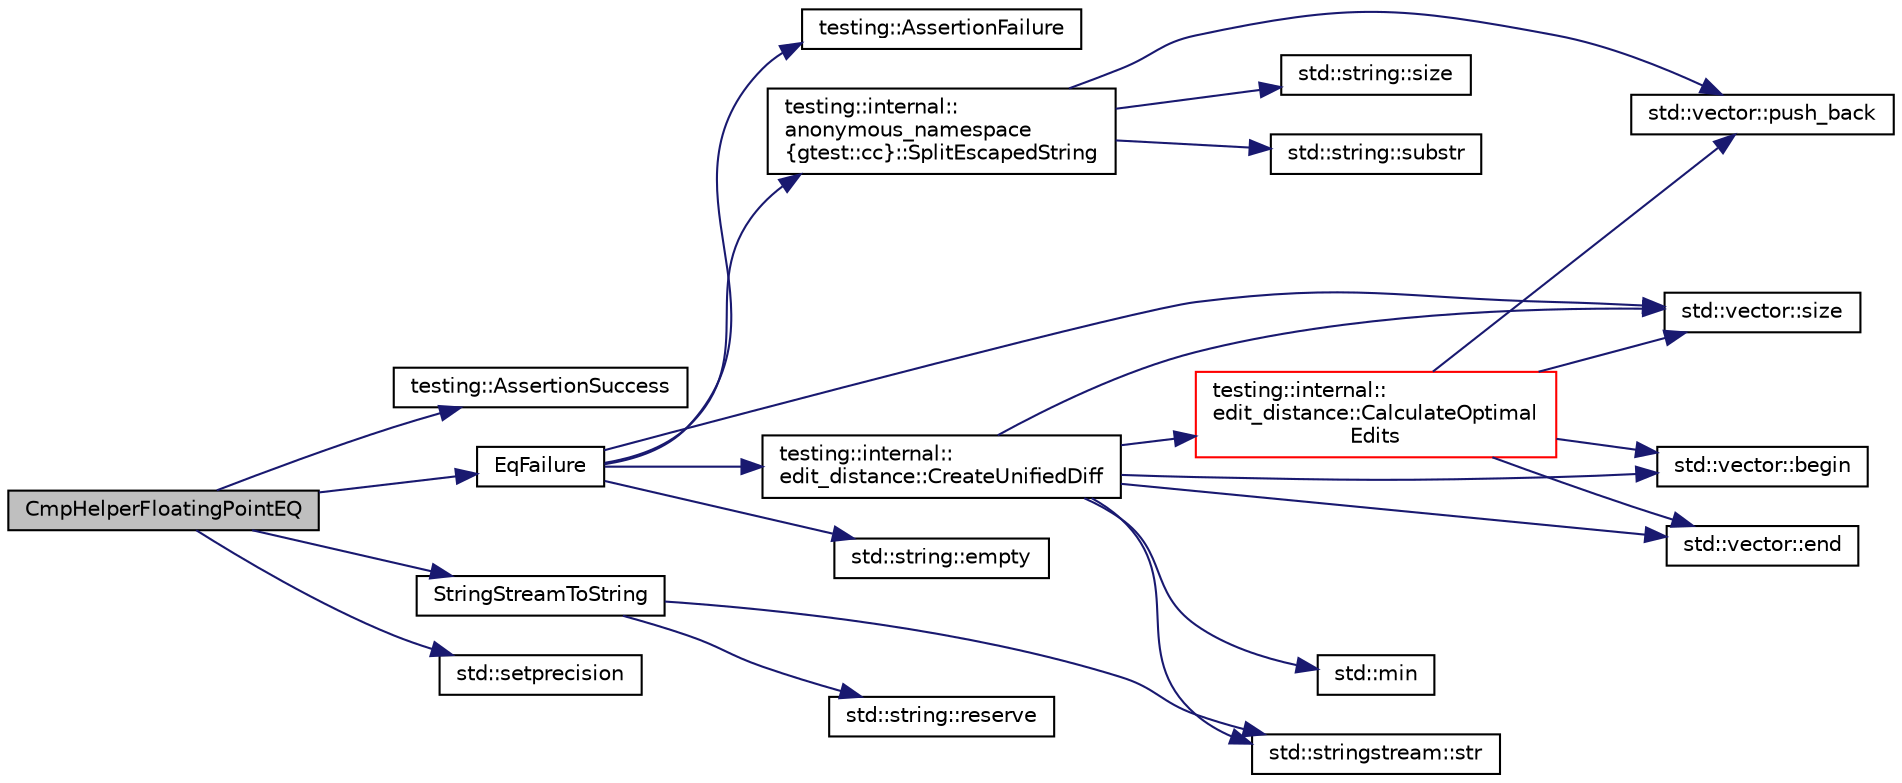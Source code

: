 digraph "CmpHelperFloatingPointEQ"
{
 // INTERACTIVE_SVG=YES
 // LATEX_PDF_SIZE
  bgcolor="transparent";
  edge [fontname="Helvetica",fontsize="10",labelfontname="Helvetica",labelfontsize="10"];
  node [fontname="Helvetica",fontsize="10",shape=record];
  rankdir="LR";
  Node1 [label="CmpHelperFloatingPointEQ",height=0.2,width=0.4,color="black", fillcolor="grey75", style="filled", fontcolor="black",tooltip=" "];
  Node1 -> Node2 [color="midnightblue",fontsize="10",style="solid",fontname="Helvetica"];
  Node2 [label="testing::AssertionSuccess",height=0.2,width=0.4,color="black",URL="$d0/d75/namespacetesting_a537d27ab3cdcde6857e3cc95878f8f4a.html#a537d27ab3cdcde6857e3cc95878f8f4a",tooltip=" "];
  Node1 -> Node3 [color="midnightblue",fontsize="10",style="solid",fontname="Helvetica"];
  Node3 [label="EqFailure",height=0.2,width=0.4,color="black",URL="$d0/da7/namespacetesting_1_1internal_a120b81c390ec6bf851e21ffb141871e5.html#a120b81c390ec6bf851e21ffb141871e5",tooltip=" "];
  Node3 -> Node4 [color="midnightblue",fontsize="10",style="solid",fontname="Helvetica"];
  Node4 [label="testing::AssertionFailure",height=0.2,width=0.4,color="black",URL="$d0/d75/namespacetesting_a8a25612ce946e4ffc6c9b911e7ff6a09.html#a8a25612ce946e4ffc6c9b911e7ff6a09",tooltip=" "];
  Node3 -> Node5 [color="midnightblue",fontsize="10",style="solid",fontname="Helvetica"];
  Node5 [label="testing::internal::\ledit_distance::CreateUnifiedDiff",height=0.2,width=0.4,color="black",URL="$de/dce/namespacetesting_1_1internal_1_1edit__distance_aef01558937d42283a238a7b55baddd11.html#aef01558937d42283a238a7b55baddd11",tooltip=" "];
  Node5 -> Node6 [color="midnightblue",fontsize="10",style="solid",fontname="Helvetica"];
  Node6 [label="std::vector::begin",height=0.2,width=0.4,color="black",URL="/Users/shi-rongliu/html_book_20190607/cppreference-doxygen-web.tag.xml$cpp/container/vector/begin.html#",tooltip=" "];
  Node5 -> Node7 [color="midnightblue",fontsize="10",style="solid",fontname="Helvetica"];
  Node7 [label="testing::internal::\ledit_distance::CalculateOptimal\lEdits",height=0.2,width=0.4,color="red",URL="$de/dce/namespacetesting_1_1internal_1_1edit__distance_a5b69c8f2b38f31e87dabf300d7e46903.html#a5b69c8f2b38f31e87dabf300d7e46903",tooltip=" "];
  Node7 -> Node6 [color="midnightblue",fontsize="10",style="solid",fontname="Helvetica"];
  Node7 -> Node8 [color="midnightblue",fontsize="10",style="solid",fontname="Helvetica"];
  Node8 [label="std::vector::end",height=0.2,width=0.4,color="black",URL="/Users/shi-rongliu/html_book_20190607/cppreference-doxygen-web.tag.xml$cpp/container/vector/end.html#",tooltip=" "];
  Node7 -> Node10 [color="midnightblue",fontsize="10",style="solid",fontname="Helvetica"];
  Node10 [label="std::vector::push_back",height=0.2,width=0.4,color="black",URL="/Users/shi-rongliu/html_book_20190607/cppreference-doxygen-web.tag.xml$cpp/container/vector/push_back.html#",tooltip=" "];
  Node7 -> Node12 [color="midnightblue",fontsize="10",style="solid",fontname="Helvetica"];
  Node12 [label="std::vector::size",height=0.2,width=0.4,color="black",URL="/Users/shi-rongliu/html_book_20190607/cppreference-doxygen-web.tag.xml$cpp/container/vector/size.html#",tooltip=" "];
  Node5 -> Node8 [color="midnightblue",fontsize="10",style="solid",fontname="Helvetica"];
  Node5 -> Node13 [color="midnightblue",fontsize="10",style="solid",fontname="Helvetica"];
  Node13 [label="std::min",height=0.2,width=0.4,color="black",URL="/Users/shi-rongliu/html_book_20190607/cppreference-doxygen-web.tag.xml$cpp/algorithm/min.html#",tooltip=" "];
  Node5 -> Node12 [color="midnightblue",fontsize="10",style="solid",fontname="Helvetica"];
  Node5 -> Node14 [color="midnightblue",fontsize="10",style="solid",fontname="Helvetica"];
  Node14 [label="std::stringstream::str",height=0.2,width=0.4,color="black",URL="/Users/shi-rongliu/html_book_20190607/cppreference-doxygen-web.tag.xml$cpp/io/basic_stringstream/str.html#",tooltip=" "];
  Node3 -> Node15 [color="midnightblue",fontsize="10",style="solid",fontname="Helvetica"];
  Node15 [label="std::string::empty",height=0.2,width=0.4,color="black",URL="/Users/shi-rongliu/html_book_20190607/cppreference-doxygen-web.tag.xml$cpp/string/basic_string/empty.html#",tooltip=" "];
  Node3 -> Node12 [color="midnightblue",fontsize="10",style="solid",fontname="Helvetica"];
  Node3 -> Node16 [color="midnightblue",fontsize="10",style="solid",fontname="Helvetica"];
  Node16 [label="testing::internal::\lanonymous_namespace\l\{gtest::cc\}::SplitEscapedString",height=0.2,width=0.4,color="black",URL="$de/daf/namespacetesting_1_1internal_1_1anonymous__namespace_02gtest_8cc_03_a87e3d38ad422ce7018c6fcd4d1f3a938.html#a87e3d38ad422ce7018c6fcd4d1f3a938",tooltip=" "];
  Node16 -> Node10 [color="midnightblue",fontsize="10",style="solid",fontname="Helvetica"];
  Node16 -> Node17 [color="midnightblue",fontsize="10",style="solid",fontname="Helvetica"];
  Node17 [label="std::string::size",height=0.2,width=0.4,color="black",URL="/Users/shi-rongliu/html_book_20190607/cppreference-doxygen-web.tag.xml$cpp/string/basic_string/size.html#",tooltip=" "];
  Node16 -> Node18 [color="midnightblue",fontsize="10",style="solid",fontname="Helvetica"];
  Node18 [label="std::string::substr",height=0.2,width=0.4,color="black",URL="/Users/shi-rongliu/html_book_20190607/cppreference-doxygen-web.tag.xml$cpp/string/basic_string/substr.html#",tooltip=" "];
  Node1 -> Node19 [color="midnightblue",fontsize="10",style="solid",fontname="Helvetica"];
  Node19 [label="std::setprecision",height=0.2,width=0.4,color="black",URL="/Users/shi-rongliu/html_book_20190607/cppreference-doxygen-web.tag.xml$cpp/io/manip/setprecision.html#",tooltip=" "];
  Node1 -> Node20 [color="midnightblue",fontsize="10",style="solid",fontname="Helvetica"];
  Node20 [label="StringStreamToString",height=0.2,width=0.4,color="black",URL="$d0/da7/namespacetesting_1_1internal_a9743f1da2e8f7a4a8178ec9595a56112.html#a9743f1da2e8f7a4a8178ec9595a56112",tooltip=" "];
  Node20 -> Node21 [color="midnightblue",fontsize="10",style="solid",fontname="Helvetica"];
  Node21 [label="std::string::reserve",height=0.2,width=0.4,color="black",URL="/Users/shi-rongliu/html_book_20190607/cppreference-doxygen-web.tag.xml$cpp/string/basic_string/reserve.html#",tooltip=" "];
  Node20 -> Node14 [color="midnightblue",fontsize="10",style="solid",fontname="Helvetica"];
}
